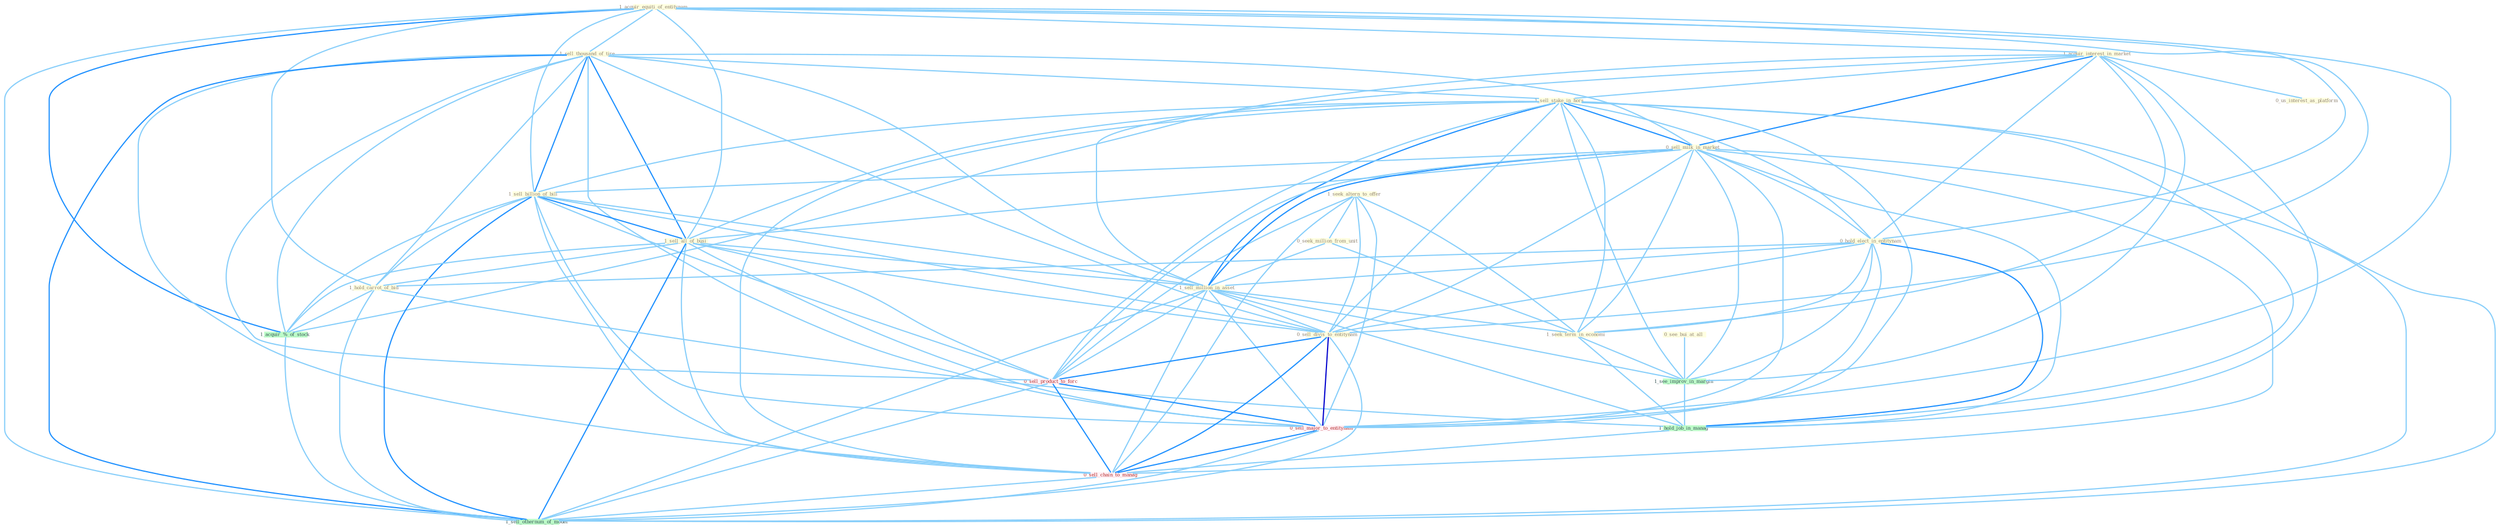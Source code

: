 Graph G{ 
    node
    [shape=polygon,style=filled,width=.5,height=.06,color="#BDFCC9",fixedsize=true,fontsize=4,
    fontcolor="#2f4f4f"];
    {node
    [color="#ffffe0", fontcolor="#8b7d6b"] "1_acquir_equiti_of_entitynam " "1_sell_thousand_of_tire " "1_seek_altern_to_offer " "1_acquir_interest_in_market " "0_see_bui_at_all " "1_sell_stake_in_hors " "0_us_interest_as_platform " "0_sell_milk_in_market " "1_sell_billion_of_bill " "0_hold_elect_in_entitynam " "1_sell_all_of_busi " "0_seek_million_from_unit " "1_sell_million_in_asset " "1_hold_carrot_of_bid " "0_sell_divis_to_entitynam " "1_seek_term_in_economi "}
{node [color="#fff0f5", fontcolor="#b22222"] "0_sell_product_to_forc " "0_sell_major_to_entitynam " "0_sell_chain_to_manag "}
edge [color="#B0E2FF"];

	"1_acquir_equiti_of_entitynam " -- "1_sell_thousand_of_tire " [w="1", color="#87cefa" ];
	"1_acquir_equiti_of_entitynam " -- "1_acquir_interest_in_market " [w="1", color="#87cefa" ];
	"1_acquir_equiti_of_entitynam " -- "1_sell_billion_of_bill " [w="1", color="#87cefa" ];
	"1_acquir_equiti_of_entitynam " -- "0_hold_elect_in_entitynam " [w="1", color="#87cefa" ];
	"1_acquir_equiti_of_entitynam " -- "1_sell_all_of_busi " [w="1", color="#87cefa" ];
	"1_acquir_equiti_of_entitynam " -- "1_hold_carrot_of_bid " [w="1", color="#87cefa" ];
	"1_acquir_equiti_of_entitynam " -- "0_sell_divis_to_entitynam " [w="1", color="#87cefa" ];
	"1_acquir_equiti_of_entitynam " -- "1_acquir_%_of_stock " [w="2", color="#1e90ff" , len=0.8];
	"1_acquir_equiti_of_entitynam " -- "0_sell_major_to_entitynam " [w="1", color="#87cefa" ];
	"1_acquir_equiti_of_entitynam " -- "1_sell_othernum_of_model " [w="1", color="#87cefa" ];
	"1_sell_thousand_of_tire " -- "1_sell_stake_in_hors " [w="1", color="#87cefa" ];
	"1_sell_thousand_of_tire " -- "0_sell_milk_in_market " [w="1", color="#87cefa" ];
	"1_sell_thousand_of_tire " -- "1_sell_billion_of_bill " [w="2", color="#1e90ff" , len=0.8];
	"1_sell_thousand_of_tire " -- "1_sell_all_of_busi " [w="2", color="#1e90ff" , len=0.8];
	"1_sell_thousand_of_tire " -- "1_sell_million_in_asset " [w="1", color="#87cefa" ];
	"1_sell_thousand_of_tire " -- "1_hold_carrot_of_bid " [w="1", color="#87cefa" ];
	"1_sell_thousand_of_tire " -- "0_sell_divis_to_entitynam " [w="1", color="#87cefa" ];
	"1_sell_thousand_of_tire " -- "1_acquir_%_of_stock " [w="1", color="#87cefa" ];
	"1_sell_thousand_of_tire " -- "0_sell_product_to_forc " [w="1", color="#87cefa" ];
	"1_sell_thousand_of_tire " -- "0_sell_major_to_entitynam " [w="1", color="#87cefa" ];
	"1_sell_thousand_of_tire " -- "0_sell_chain_to_manag " [w="1", color="#87cefa" ];
	"1_sell_thousand_of_tire " -- "1_sell_othernum_of_model " [w="2", color="#1e90ff" , len=0.8];
	"1_seek_altern_to_offer " -- "0_seek_million_from_unit " [w="1", color="#87cefa" ];
	"1_seek_altern_to_offer " -- "0_sell_divis_to_entitynam " [w="1", color="#87cefa" ];
	"1_seek_altern_to_offer " -- "1_seek_term_in_economi " [w="1", color="#87cefa" ];
	"1_seek_altern_to_offer " -- "0_sell_product_to_forc " [w="1", color="#87cefa" ];
	"1_seek_altern_to_offer " -- "0_sell_major_to_entitynam " [w="1", color="#87cefa" ];
	"1_seek_altern_to_offer " -- "0_sell_chain_to_manag " [w="1", color="#87cefa" ];
	"1_acquir_interest_in_market " -- "1_sell_stake_in_hors " [w="1", color="#87cefa" ];
	"1_acquir_interest_in_market " -- "0_us_interest_as_platform " [w="1", color="#87cefa" ];
	"1_acquir_interest_in_market " -- "0_sell_milk_in_market " [w="2", color="#1e90ff" , len=0.8];
	"1_acquir_interest_in_market " -- "0_hold_elect_in_entitynam " [w="1", color="#87cefa" ];
	"1_acquir_interest_in_market " -- "1_sell_million_in_asset " [w="1", color="#87cefa" ];
	"1_acquir_interest_in_market " -- "1_seek_term_in_economi " [w="1", color="#87cefa" ];
	"1_acquir_interest_in_market " -- "1_see_improv_in_margin " [w="1", color="#87cefa" ];
	"1_acquir_interest_in_market " -- "1_acquir_%_of_stock " [w="1", color="#87cefa" ];
	"1_acquir_interest_in_market " -- "1_hold_job_in_manag " [w="1", color="#87cefa" ];
	"0_see_bui_at_all " -- "1_see_improv_in_margin " [w="1", color="#87cefa" ];
	"1_sell_stake_in_hors " -- "0_sell_milk_in_market " [w="2", color="#1e90ff" , len=0.8];
	"1_sell_stake_in_hors " -- "1_sell_billion_of_bill " [w="1", color="#87cefa" ];
	"1_sell_stake_in_hors " -- "0_hold_elect_in_entitynam " [w="1", color="#87cefa" ];
	"1_sell_stake_in_hors " -- "1_sell_all_of_busi " [w="1", color="#87cefa" ];
	"1_sell_stake_in_hors " -- "1_sell_million_in_asset " [w="2", color="#1e90ff" , len=0.8];
	"1_sell_stake_in_hors " -- "0_sell_divis_to_entitynam " [w="1", color="#87cefa" ];
	"1_sell_stake_in_hors " -- "1_seek_term_in_economi " [w="1", color="#87cefa" ];
	"1_sell_stake_in_hors " -- "1_see_improv_in_margin " [w="1", color="#87cefa" ];
	"1_sell_stake_in_hors " -- "1_hold_job_in_manag " [w="1", color="#87cefa" ];
	"1_sell_stake_in_hors " -- "0_sell_product_to_forc " [w="1", color="#87cefa" ];
	"1_sell_stake_in_hors " -- "0_sell_major_to_entitynam " [w="1", color="#87cefa" ];
	"1_sell_stake_in_hors " -- "0_sell_chain_to_manag " [w="1", color="#87cefa" ];
	"1_sell_stake_in_hors " -- "1_sell_othernum_of_model " [w="1", color="#87cefa" ];
	"0_sell_milk_in_market " -- "1_sell_billion_of_bill " [w="1", color="#87cefa" ];
	"0_sell_milk_in_market " -- "0_hold_elect_in_entitynam " [w="1", color="#87cefa" ];
	"0_sell_milk_in_market " -- "1_sell_all_of_busi " [w="1", color="#87cefa" ];
	"0_sell_milk_in_market " -- "1_sell_million_in_asset " [w="2", color="#1e90ff" , len=0.8];
	"0_sell_milk_in_market " -- "0_sell_divis_to_entitynam " [w="1", color="#87cefa" ];
	"0_sell_milk_in_market " -- "1_seek_term_in_economi " [w="1", color="#87cefa" ];
	"0_sell_milk_in_market " -- "1_see_improv_in_margin " [w="1", color="#87cefa" ];
	"0_sell_milk_in_market " -- "1_hold_job_in_manag " [w="1", color="#87cefa" ];
	"0_sell_milk_in_market " -- "0_sell_product_to_forc " [w="1", color="#87cefa" ];
	"0_sell_milk_in_market " -- "0_sell_major_to_entitynam " [w="1", color="#87cefa" ];
	"0_sell_milk_in_market " -- "0_sell_chain_to_manag " [w="1", color="#87cefa" ];
	"0_sell_milk_in_market " -- "1_sell_othernum_of_model " [w="1", color="#87cefa" ];
	"1_sell_billion_of_bill " -- "1_sell_all_of_busi " [w="2", color="#1e90ff" , len=0.8];
	"1_sell_billion_of_bill " -- "1_sell_million_in_asset " [w="1", color="#87cefa" ];
	"1_sell_billion_of_bill " -- "1_hold_carrot_of_bid " [w="1", color="#87cefa" ];
	"1_sell_billion_of_bill " -- "0_sell_divis_to_entitynam " [w="1", color="#87cefa" ];
	"1_sell_billion_of_bill " -- "1_acquir_%_of_stock " [w="1", color="#87cefa" ];
	"1_sell_billion_of_bill " -- "0_sell_product_to_forc " [w="1", color="#87cefa" ];
	"1_sell_billion_of_bill " -- "0_sell_major_to_entitynam " [w="1", color="#87cefa" ];
	"1_sell_billion_of_bill " -- "0_sell_chain_to_manag " [w="1", color="#87cefa" ];
	"1_sell_billion_of_bill " -- "1_sell_othernum_of_model " [w="2", color="#1e90ff" , len=0.8];
	"0_hold_elect_in_entitynam " -- "1_sell_million_in_asset " [w="1", color="#87cefa" ];
	"0_hold_elect_in_entitynam " -- "1_hold_carrot_of_bid " [w="1", color="#87cefa" ];
	"0_hold_elect_in_entitynam " -- "0_sell_divis_to_entitynam " [w="1", color="#87cefa" ];
	"0_hold_elect_in_entitynam " -- "1_seek_term_in_economi " [w="1", color="#87cefa" ];
	"0_hold_elect_in_entitynam " -- "1_see_improv_in_margin " [w="1", color="#87cefa" ];
	"0_hold_elect_in_entitynam " -- "1_hold_job_in_manag " [w="2", color="#1e90ff" , len=0.8];
	"0_hold_elect_in_entitynam " -- "0_sell_major_to_entitynam " [w="1", color="#87cefa" ];
	"1_sell_all_of_busi " -- "1_sell_million_in_asset " [w="1", color="#87cefa" ];
	"1_sell_all_of_busi " -- "1_hold_carrot_of_bid " [w="1", color="#87cefa" ];
	"1_sell_all_of_busi " -- "0_sell_divis_to_entitynam " [w="1", color="#87cefa" ];
	"1_sell_all_of_busi " -- "1_acquir_%_of_stock " [w="1", color="#87cefa" ];
	"1_sell_all_of_busi " -- "0_sell_product_to_forc " [w="1", color="#87cefa" ];
	"1_sell_all_of_busi " -- "0_sell_major_to_entitynam " [w="1", color="#87cefa" ];
	"1_sell_all_of_busi " -- "0_sell_chain_to_manag " [w="1", color="#87cefa" ];
	"1_sell_all_of_busi " -- "1_sell_othernum_of_model " [w="2", color="#1e90ff" , len=0.8];
	"0_seek_million_from_unit " -- "1_sell_million_in_asset " [w="1", color="#87cefa" ];
	"0_seek_million_from_unit " -- "1_seek_term_in_economi " [w="1", color="#87cefa" ];
	"1_sell_million_in_asset " -- "0_sell_divis_to_entitynam " [w="1", color="#87cefa" ];
	"1_sell_million_in_asset " -- "1_seek_term_in_economi " [w="1", color="#87cefa" ];
	"1_sell_million_in_asset " -- "1_see_improv_in_margin " [w="1", color="#87cefa" ];
	"1_sell_million_in_asset " -- "1_hold_job_in_manag " [w="1", color="#87cefa" ];
	"1_sell_million_in_asset " -- "0_sell_product_to_forc " [w="1", color="#87cefa" ];
	"1_sell_million_in_asset " -- "0_sell_major_to_entitynam " [w="1", color="#87cefa" ];
	"1_sell_million_in_asset " -- "0_sell_chain_to_manag " [w="1", color="#87cefa" ];
	"1_sell_million_in_asset " -- "1_sell_othernum_of_model " [w="1", color="#87cefa" ];
	"1_hold_carrot_of_bid " -- "1_acquir_%_of_stock " [w="1", color="#87cefa" ];
	"1_hold_carrot_of_bid " -- "1_hold_job_in_manag " [w="1", color="#87cefa" ];
	"1_hold_carrot_of_bid " -- "1_sell_othernum_of_model " [w="1", color="#87cefa" ];
	"0_sell_divis_to_entitynam " -- "0_sell_product_to_forc " [w="2", color="#1e90ff" , len=0.8];
	"0_sell_divis_to_entitynam " -- "0_sell_major_to_entitynam " [w="3", color="#0000cd" , len=0.6];
	"0_sell_divis_to_entitynam " -- "0_sell_chain_to_manag " [w="2", color="#1e90ff" , len=0.8];
	"0_sell_divis_to_entitynam " -- "1_sell_othernum_of_model " [w="1", color="#87cefa" ];
	"1_seek_term_in_economi " -- "1_see_improv_in_margin " [w="1", color="#87cefa" ];
	"1_seek_term_in_economi " -- "1_hold_job_in_manag " [w="1", color="#87cefa" ];
	"1_see_improv_in_margin " -- "1_hold_job_in_manag " [w="1", color="#87cefa" ];
	"1_acquir_%_of_stock " -- "1_sell_othernum_of_model " [w="1", color="#87cefa" ];
	"1_hold_job_in_manag " -- "0_sell_chain_to_manag " [w="1", color="#87cefa" ];
	"0_sell_product_to_forc " -- "0_sell_major_to_entitynam " [w="2", color="#1e90ff" , len=0.8];
	"0_sell_product_to_forc " -- "0_sell_chain_to_manag " [w="2", color="#1e90ff" , len=0.8];
	"0_sell_product_to_forc " -- "1_sell_othernum_of_model " [w="1", color="#87cefa" ];
	"0_sell_major_to_entitynam " -- "0_sell_chain_to_manag " [w="2", color="#1e90ff" , len=0.8];
	"0_sell_major_to_entitynam " -- "1_sell_othernum_of_model " [w="1", color="#87cefa" ];
	"0_sell_chain_to_manag " -- "1_sell_othernum_of_model " [w="1", color="#87cefa" ];
}
